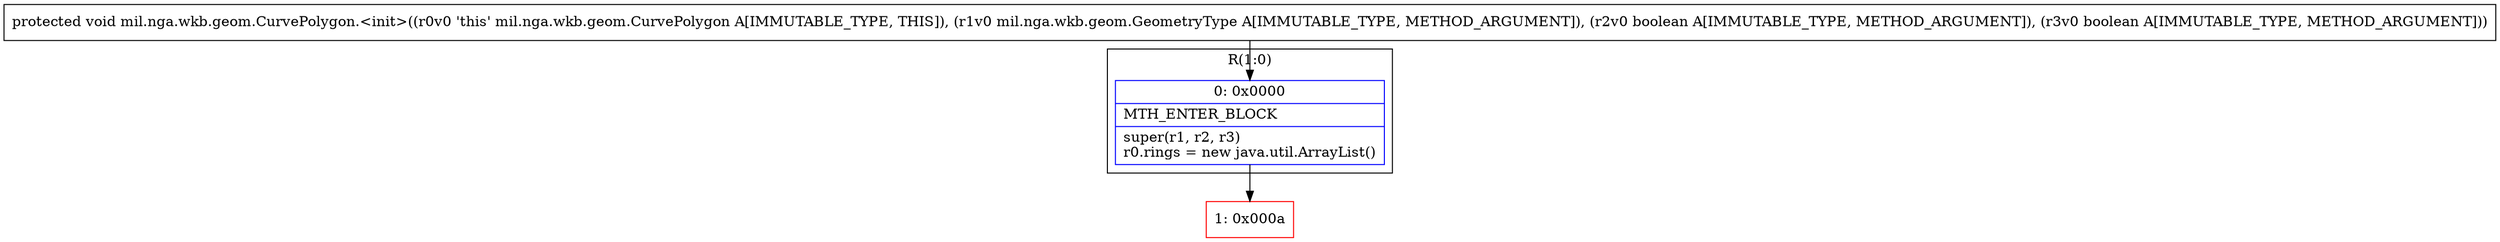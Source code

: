 digraph "CFG formil.nga.wkb.geom.CurvePolygon.\<init\>(Lmil\/nga\/wkb\/geom\/GeometryType;ZZ)V" {
subgraph cluster_Region_1471103293 {
label = "R(1:0)";
node [shape=record,color=blue];
Node_0 [shape=record,label="{0\:\ 0x0000|MTH_ENTER_BLOCK\l|super(r1, r2, r3)\lr0.rings = new java.util.ArrayList()\l}"];
}
Node_1 [shape=record,color=red,label="{1\:\ 0x000a}"];
MethodNode[shape=record,label="{protected void mil.nga.wkb.geom.CurvePolygon.\<init\>((r0v0 'this' mil.nga.wkb.geom.CurvePolygon A[IMMUTABLE_TYPE, THIS]), (r1v0 mil.nga.wkb.geom.GeometryType A[IMMUTABLE_TYPE, METHOD_ARGUMENT]), (r2v0 boolean A[IMMUTABLE_TYPE, METHOD_ARGUMENT]), (r3v0 boolean A[IMMUTABLE_TYPE, METHOD_ARGUMENT])) }"];
MethodNode -> Node_0;
Node_0 -> Node_1;
}

